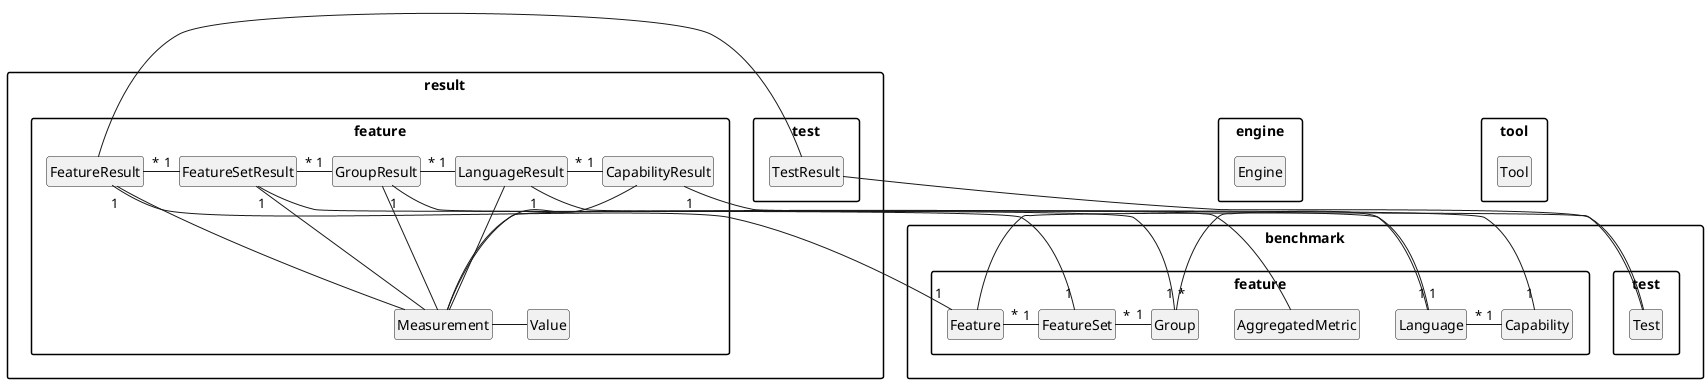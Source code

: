 @startuml

package "engine" {
  class Engine
}
package "tool" {
  class Tool
}
package "result.test" {
  class TestResult
}
package "result.feature" {
  class FeatureResult
  class FeatureSetResult
  class GroupResult
  class LanguageResult
  class CapabilityResult

  class Measurement
  class Value

  Measurement - Value
  FeatureResult -- Measurement
  FeatureSetResult -- Measurement
  GroupResult -- Measurement
  LanguageResult -- Measurement
  CapabilityResult -- Measurement
}

package "benchmark.feature" {

	class AggregatedMetric

	class Capability

	class Language

	class Group

	class FeatureSet

	class Feature

}

package "benchmark.test" {

	class Test

}

Measurement - AggregatedMetric

TestResult - Test
TestResult -left- FeatureResult
Test -left- Feature

Feature "*" -right- "1" FeatureSet
FeatureSet "*" -right- "1" Group
Group "*" -right- "1" Language
Language "*" -right- "1" Capability

FeatureResult "*" -right- "1" FeatureSetResult
FeatureSetResult "*" -right- "1" GroupResult
GroupResult "*" -right- "1" LanguageResult
LanguageResult "*" -right- "1" CapabilityResult

FeatureResult "1" - "1" Feature
FeatureSetResult "1" - "1" FeatureSet
GroupResult "1" - "1" Group
LanguageResult "1" - "1" Language
CapabilityResult "1" - "1" Capability

hide empty members
hide empty methods
hide circle

skinparam monochrome true
skinparam shadowing false
skinparam packageStyle rect
@enduml
